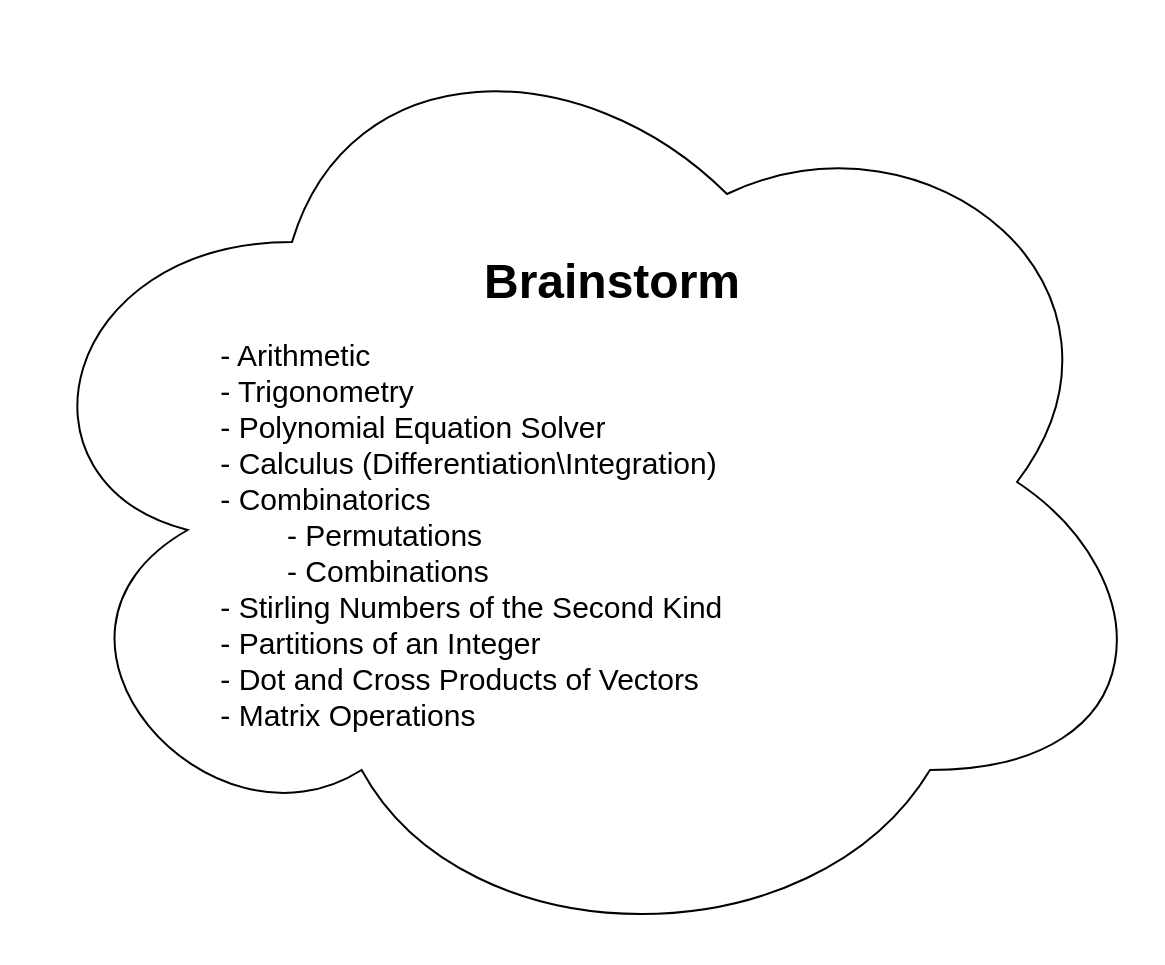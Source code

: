 <mxfile version="12.0.3" type="device" pages="1"><diagram id="-3IfekpT9PfhVCV8ZOG2" name="Page-1"><mxGraphModel dx="932" dy="553" grid="1" gridSize="10" guides="1" tooltips="1" connect="1" arrows="1" fold="1" page="1" pageScale="1" pageWidth="850" pageHeight="1100" math="0" shadow="0"><root><mxCell id="0"/><mxCell id="1" parent="0"/><mxCell id="KM43Xo0-9KFYOV_6m6bJ-1" value="" style="ellipse;shape=cloud;whiteSpace=wrap;html=1;" vertex="1" parent="1"><mxGeometry x="135" y="40" width="580" height="480" as="geometry"/></mxCell><mxCell id="KM43Xo0-9KFYOV_6m6bJ-3" value="&lt;h1&gt;Brainstorm&lt;/h1&gt;&lt;p&gt;&lt;br&gt;&lt;/p&gt;" style="text;html=1;strokeColor=none;fillColor=none;spacing=5;spacingTop=-20;whiteSpace=wrap;overflow=hidden;rounded=0;align=center;" vertex="1" parent="1"><mxGeometry x="240" y="160" width="400" height="40" as="geometry"/></mxCell><mxCell id="KM43Xo0-9KFYOV_6m6bJ-4" value="&lt;font style=&quot;font-size: 15px&quot;&gt;&lt;br&gt;&amp;nbsp;- Arithmetic&lt;br&gt;&amp;nbsp;- Trigonometry&lt;br&gt;&amp;nbsp;- Polynomial Equation Solver&lt;br&gt;&amp;nbsp;- Calculus (Differentiation\Integration)&lt;br&gt;&amp;nbsp;- Combinatorics&lt;br&gt;&amp;nbsp; &amp;nbsp; &amp;nbsp; &amp;nbsp; &amp;nbsp;- Permutations&lt;br&gt;&amp;nbsp; &amp;nbsp; &amp;nbsp; &amp;nbsp; &amp;nbsp;- Combinations&lt;br&gt;&amp;nbsp;- Stirling Numbers of the Second Kind&lt;br&gt;&amp;nbsp;- Partitions of an Integer&lt;br&gt;&amp;nbsp;- Dot and Cross Products of Vectors&lt;br&gt;&amp;nbsp;- Matrix Operations&lt;/font&gt;" style="text;html=1;strokeColor=none;fillColor=none;spacing=5;spacingTop=-20;whiteSpace=wrap;overflow=hidden;rounded=0;" vertex="1" parent="1"><mxGeometry x="235" y="200" width="395" height="210" as="geometry"/></mxCell></root></mxGraphModel></diagram></mxfile>